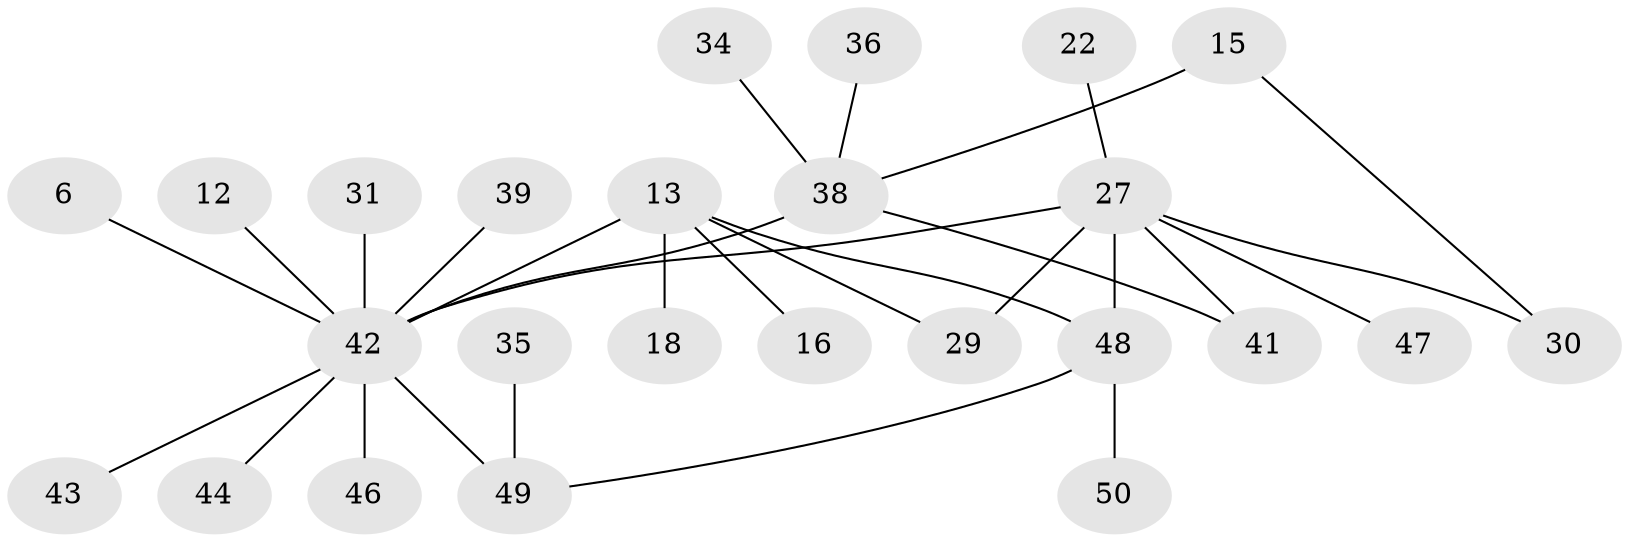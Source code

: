// original degree distribution, {6: 0.02, 14: 0.02, 9: 0.04, 5: 0.02, 1: 0.48, 2: 0.16, 4: 0.06, 8: 0.02, 3: 0.16, 7: 0.02}
// Generated by graph-tools (version 1.1) at 2025/50/03/04/25 21:50:05]
// undirected, 25 vertices, 29 edges
graph export_dot {
graph [start="1"]
  node [color=gray90,style=filled];
  6;
  12;
  13 [super="+10"];
  15;
  16;
  18;
  22;
  27 [super="+1+11+5+7+17"];
  29;
  30;
  31;
  34;
  35 [super="+26"];
  36 [super="+24"];
  38 [super="+25+4"];
  39 [super="+28"];
  41 [super="+40"];
  42 [super="+21"];
  43;
  44;
  46;
  47;
  48 [super="+20+3+14+23+32+33+37+45"];
  49 [super="+9"];
  50;
  6 -- 42;
  12 -- 42;
  13 -- 16 [weight=2];
  13 -- 18;
  13 -- 29;
  13 -- 42 [weight=4];
  13 -- 48;
  15 -- 30;
  15 -- 38 [weight=2];
  22 -- 27;
  27 -- 42 [weight=2];
  27 -- 47;
  27 -- 48 [weight=3];
  27 -- 29;
  27 -- 30;
  27 -- 41;
  31 -- 42;
  34 -- 38;
  35 -- 49;
  36 -- 38;
  38 -- 42 [weight=3];
  38 -- 41;
  39 -- 42;
  42 -- 46;
  42 -- 49 [weight=3];
  42 -- 43;
  42 -- 44;
  48 -- 50;
  48 -- 49;
}
